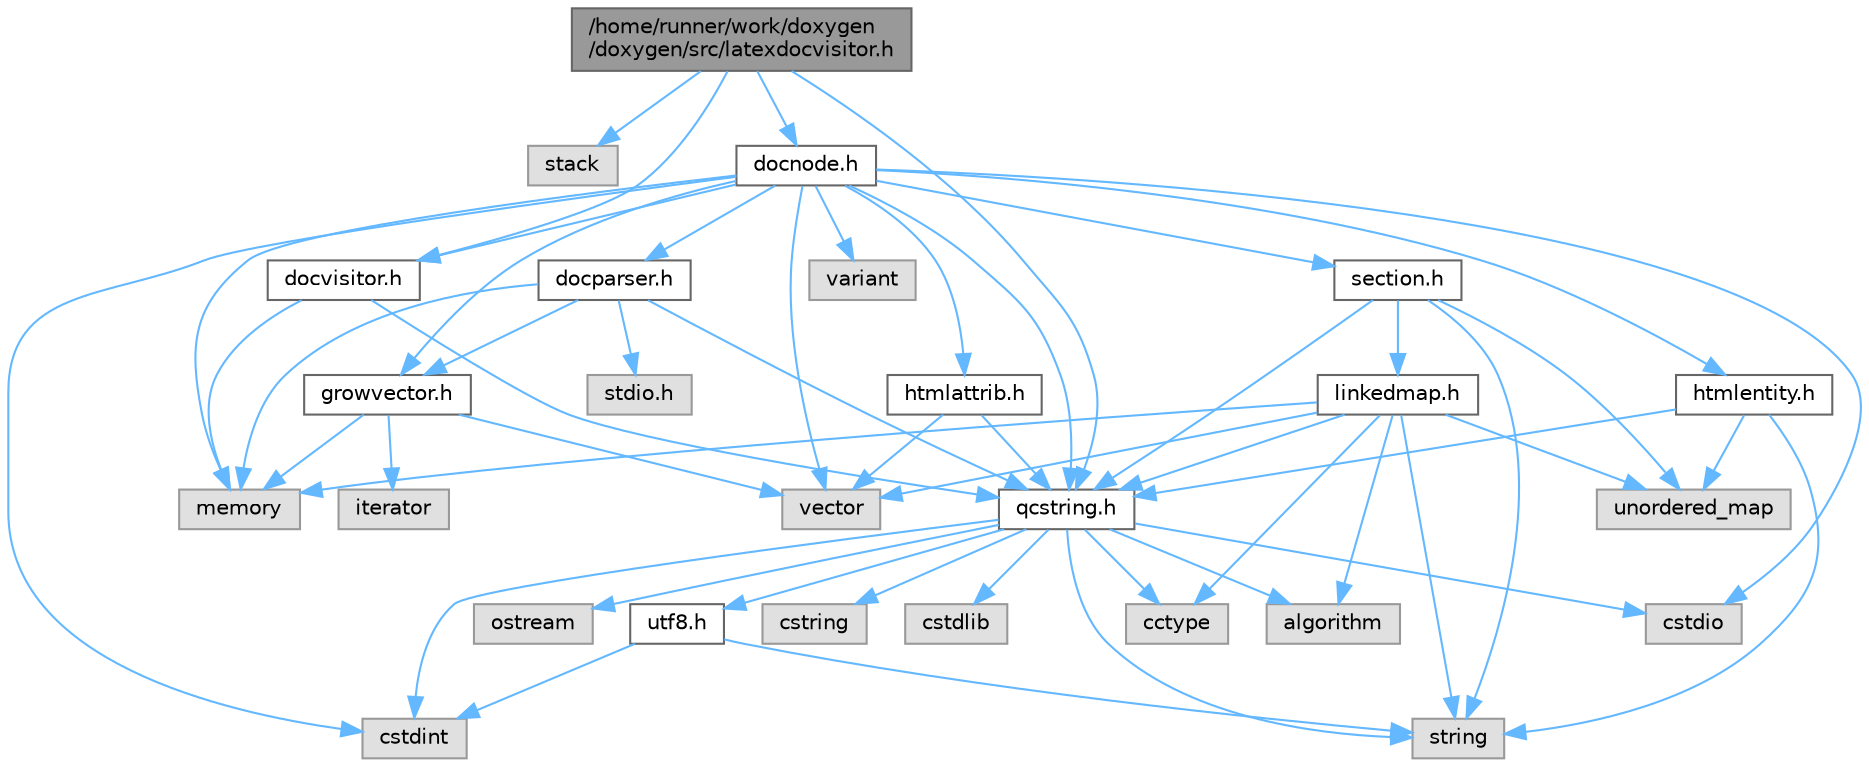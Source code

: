 digraph "/home/runner/work/doxygen/doxygen/src/latexdocvisitor.h"
{
 // INTERACTIVE_SVG=YES
 // LATEX_PDF_SIZE
  bgcolor="transparent";
  edge [fontname=Helvetica,fontsize=10,labelfontname=Helvetica,labelfontsize=10];
  node [fontname=Helvetica,fontsize=10,shape=box,height=0.2,width=0.4];
  Node1 [id="Node000001",label="/home/runner/work/doxygen\l/doxygen/src/latexdocvisitor.h",height=0.2,width=0.4,color="gray40", fillcolor="grey60", style="filled", fontcolor="black"];
  Node1 -> Node2 [id="edge1_Node000001_Node000002",color="steelblue1",style="solid"];
  Node2 [id="Node000002",label="stack",height=0.2,width=0.4,color="grey60", fillcolor="#E0E0E0", style="filled"];
  Node1 -> Node3 [id="edge2_Node000001_Node000003",color="steelblue1",style="solid"];
  Node3 [id="Node000003",label="qcstring.h",height=0.2,width=0.4,color="grey40", fillcolor="white", style="filled",URL="$d7/d5c/qcstring_8h.html",tooltip=" "];
  Node3 -> Node4 [id="edge3_Node000003_Node000004",color="steelblue1",style="solid"];
  Node4 [id="Node000004",label="string",height=0.2,width=0.4,color="grey60", fillcolor="#E0E0E0", style="filled"];
  Node3 -> Node5 [id="edge4_Node000003_Node000005",color="steelblue1",style="solid"];
  Node5 [id="Node000005",label="algorithm",height=0.2,width=0.4,color="grey60", fillcolor="#E0E0E0", style="filled"];
  Node3 -> Node6 [id="edge5_Node000003_Node000006",color="steelblue1",style="solid"];
  Node6 [id="Node000006",label="cctype",height=0.2,width=0.4,color="grey60", fillcolor="#E0E0E0", style="filled"];
  Node3 -> Node7 [id="edge6_Node000003_Node000007",color="steelblue1",style="solid"];
  Node7 [id="Node000007",label="cstring",height=0.2,width=0.4,color="grey60", fillcolor="#E0E0E0", style="filled"];
  Node3 -> Node8 [id="edge7_Node000003_Node000008",color="steelblue1",style="solid"];
  Node8 [id="Node000008",label="cstdio",height=0.2,width=0.4,color="grey60", fillcolor="#E0E0E0", style="filled"];
  Node3 -> Node9 [id="edge8_Node000003_Node000009",color="steelblue1",style="solid"];
  Node9 [id="Node000009",label="cstdlib",height=0.2,width=0.4,color="grey60", fillcolor="#E0E0E0", style="filled"];
  Node3 -> Node10 [id="edge9_Node000003_Node000010",color="steelblue1",style="solid"];
  Node10 [id="Node000010",label="cstdint",height=0.2,width=0.4,color="grey60", fillcolor="#E0E0E0", style="filled"];
  Node3 -> Node11 [id="edge10_Node000003_Node000011",color="steelblue1",style="solid"];
  Node11 [id="Node000011",label="ostream",height=0.2,width=0.4,color="grey60", fillcolor="#E0E0E0", style="filled"];
  Node3 -> Node12 [id="edge11_Node000003_Node000012",color="steelblue1",style="solid"];
  Node12 [id="Node000012",label="utf8.h",height=0.2,width=0.4,color="grey40", fillcolor="white", style="filled",URL="$db/d7c/utf8_8h.html",tooltip="Various UTF8 related helper functions."];
  Node12 -> Node10 [id="edge12_Node000012_Node000010",color="steelblue1",style="solid"];
  Node12 -> Node4 [id="edge13_Node000012_Node000004",color="steelblue1",style="solid"];
  Node1 -> Node13 [id="edge14_Node000001_Node000013",color="steelblue1",style="solid"];
  Node13 [id="Node000013",label="docvisitor.h",height=0.2,width=0.4,color="grey40", fillcolor="white", style="filled",URL="$d2/d3c/docvisitor_8h.html",tooltip=" "];
  Node13 -> Node14 [id="edge15_Node000013_Node000014",color="steelblue1",style="solid"];
  Node14 [id="Node000014",label="memory",height=0.2,width=0.4,color="grey60", fillcolor="#E0E0E0", style="filled"];
  Node13 -> Node3 [id="edge16_Node000013_Node000003",color="steelblue1",style="solid"];
  Node1 -> Node15 [id="edge17_Node000001_Node000015",color="steelblue1",style="solid"];
  Node15 [id="Node000015",label="docnode.h",height=0.2,width=0.4,color="grey40", fillcolor="white", style="filled",URL="$de/d2b/docnode_8h.html",tooltip=" "];
  Node15 -> Node8 [id="edge18_Node000015_Node000008",color="steelblue1",style="solid"];
  Node15 -> Node10 [id="edge19_Node000015_Node000010",color="steelblue1",style="solid"];
  Node15 -> Node16 [id="edge20_Node000015_Node000016",color="steelblue1",style="solid"];
  Node16 [id="Node000016",label="vector",height=0.2,width=0.4,color="grey60", fillcolor="#E0E0E0", style="filled"];
  Node15 -> Node14 [id="edge21_Node000015_Node000014",color="steelblue1",style="solid"];
  Node15 -> Node17 [id="edge22_Node000015_Node000017",color="steelblue1",style="solid"];
  Node17 [id="Node000017",label="variant",height=0.2,width=0.4,color="grey60", fillcolor="#E0E0E0", style="filled"];
  Node15 -> Node3 [id="edge23_Node000015_Node000003",color="steelblue1",style="solid"];
  Node15 -> Node13 [id="edge24_Node000015_Node000013",color="steelblue1",style="solid"];
  Node15 -> Node18 [id="edge25_Node000015_Node000018",color="steelblue1",style="solid"];
  Node18 [id="Node000018",label="docparser.h",height=0.2,width=0.4,color="grey40", fillcolor="white", style="filled",URL="$de/d9c/docparser_8h.html",tooltip=" "];
  Node18 -> Node19 [id="edge26_Node000018_Node000019",color="steelblue1",style="solid"];
  Node19 [id="Node000019",label="stdio.h",height=0.2,width=0.4,color="grey60", fillcolor="#E0E0E0", style="filled"];
  Node18 -> Node14 [id="edge27_Node000018_Node000014",color="steelblue1",style="solid"];
  Node18 -> Node3 [id="edge28_Node000018_Node000003",color="steelblue1",style="solid"];
  Node18 -> Node20 [id="edge29_Node000018_Node000020",color="steelblue1",style="solid"];
  Node20 [id="Node000020",label="growvector.h",height=0.2,width=0.4,color="grey40", fillcolor="white", style="filled",URL="$d7/d50/growvector_8h.html",tooltip=" "];
  Node20 -> Node16 [id="edge30_Node000020_Node000016",color="steelblue1",style="solid"];
  Node20 -> Node14 [id="edge31_Node000020_Node000014",color="steelblue1",style="solid"];
  Node20 -> Node21 [id="edge32_Node000020_Node000021",color="steelblue1",style="solid"];
  Node21 [id="Node000021",label="iterator",height=0.2,width=0.4,color="grey60", fillcolor="#E0E0E0", style="filled"];
  Node15 -> Node22 [id="edge33_Node000015_Node000022",color="steelblue1",style="solid"];
  Node22 [id="Node000022",label="htmlattrib.h",height=0.2,width=0.4,color="grey40", fillcolor="white", style="filled",URL="$d0/d73/htmlattrib_8h.html",tooltip=" "];
  Node22 -> Node16 [id="edge34_Node000022_Node000016",color="steelblue1",style="solid"];
  Node22 -> Node3 [id="edge35_Node000022_Node000003",color="steelblue1",style="solid"];
  Node15 -> Node23 [id="edge36_Node000015_Node000023",color="steelblue1",style="solid"];
  Node23 [id="Node000023",label="htmlentity.h",height=0.2,width=0.4,color="grey40", fillcolor="white", style="filled",URL="$db/dc6/htmlentity_8h.html",tooltip=" "];
  Node23 -> Node24 [id="edge37_Node000023_Node000024",color="steelblue1",style="solid"];
  Node24 [id="Node000024",label="unordered_map",height=0.2,width=0.4,color="grey60", fillcolor="#E0E0E0", style="filled"];
  Node23 -> Node4 [id="edge38_Node000023_Node000004",color="steelblue1",style="solid"];
  Node23 -> Node3 [id="edge39_Node000023_Node000003",color="steelblue1",style="solid"];
  Node15 -> Node20 [id="edge40_Node000015_Node000020",color="steelblue1",style="solid"];
  Node15 -> Node25 [id="edge41_Node000015_Node000025",color="steelblue1",style="solid"];
  Node25 [id="Node000025",label="section.h",height=0.2,width=0.4,color="grey40", fillcolor="white", style="filled",URL="$d1/d2a/section_8h.html",tooltip=" "];
  Node25 -> Node4 [id="edge42_Node000025_Node000004",color="steelblue1",style="solid"];
  Node25 -> Node24 [id="edge43_Node000025_Node000024",color="steelblue1",style="solid"];
  Node25 -> Node3 [id="edge44_Node000025_Node000003",color="steelblue1",style="solid"];
  Node25 -> Node26 [id="edge45_Node000025_Node000026",color="steelblue1",style="solid"];
  Node26 [id="Node000026",label="linkedmap.h",height=0.2,width=0.4,color="grey40", fillcolor="white", style="filled",URL="$da/de1/linkedmap_8h.html",tooltip=" "];
  Node26 -> Node24 [id="edge46_Node000026_Node000024",color="steelblue1",style="solid"];
  Node26 -> Node16 [id="edge47_Node000026_Node000016",color="steelblue1",style="solid"];
  Node26 -> Node14 [id="edge48_Node000026_Node000014",color="steelblue1",style="solid"];
  Node26 -> Node4 [id="edge49_Node000026_Node000004",color="steelblue1",style="solid"];
  Node26 -> Node5 [id="edge50_Node000026_Node000005",color="steelblue1",style="solid"];
  Node26 -> Node6 [id="edge51_Node000026_Node000006",color="steelblue1",style="solid"];
  Node26 -> Node3 [id="edge52_Node000026_Node000003",color="steelblue1",style="solid"];
}

